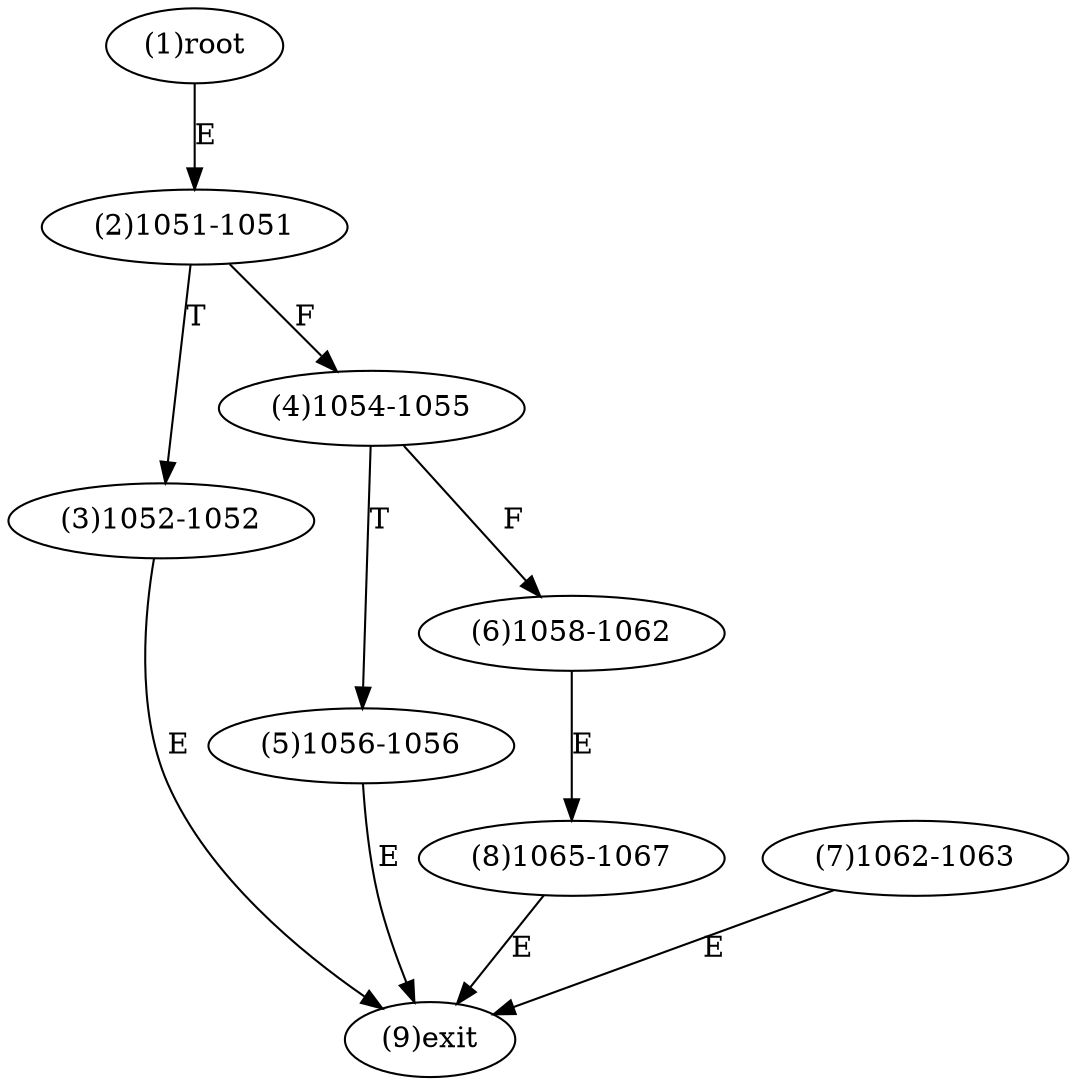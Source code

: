 digraph "" { 
1[ label="(1)root"];
2[ label="(2)1051-1051"];
3[ label="(3)1052-1052"];
4[ label="(4)1054-1055"];
5[ label="(5)1056-1056"];
6[ label="(6)1058-1062"];
7[ label="(7)1062-1063"];
8[ label="(8)1065-1067"];
9[ label="(9)exit"];
1->2[ label="E"];
2->4[ label="F"];
2->3[ label="T"];
3->9[ label="E"];
4->6[ label="F"];
4->5[ label="T"];
5->9[ label="E"];
6->8[ label="E"];
7->9[ label="E"];
8->9[ label="E"];
}